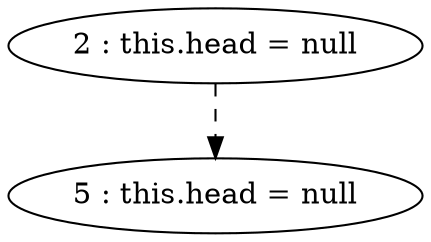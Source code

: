 digraph G {
"2 : this.head = null"
"2 : this.head = null" -> "5 : this.head = null" [style=dashed]
"5 : this.head = null"
}